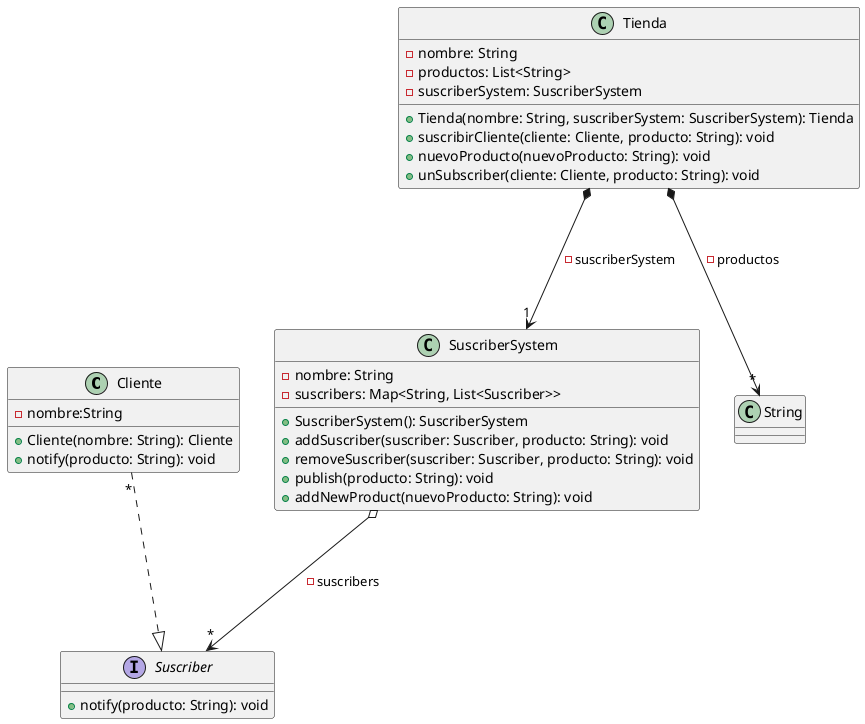 @startuml
class Cliente {
    -nombre:String

    +Cliente(nombre: String): Cliente
    +notify(producto: String): void
}

Interface Suscriber {

    +notify(producto: String): void
}

class Tienda {
    -nombre: String
    -productos: List<String>
    -suscriberSystem: SuscriberSystem

    +Tienda(nombre: String, suscriberSystem: SuscriberSystem): Tienda
    +suscribirCliente(cliente: Cliente, producto: String): void
    +nuevoProducto(nuevoProducto: String): void
    +unSubscriber(cliente: Cliente, producto: String): void
}

class SuscriberSystem {
    -nombre: String
    -suscribers: Map<String, List<Suscriber>>

    +SuscriberSystem(): SuscriberSystem
    +addSuscriber(suscriber: Suscriber, producto: String): void
    +removeSuscriber(suscriber: Suscriber, producto: String): void
    +publish(producto: String): void
    +addNewProduct(nuevoProducto: String): void
}

Cliente "*"...|> Suscriber
Tienda *---> "*" String: -productos
Tienda *---> "1" SuscriberSystem: -suscriberSystem
SuscriberSystem o---> "*" Suscriber: -suscribers

@enduml